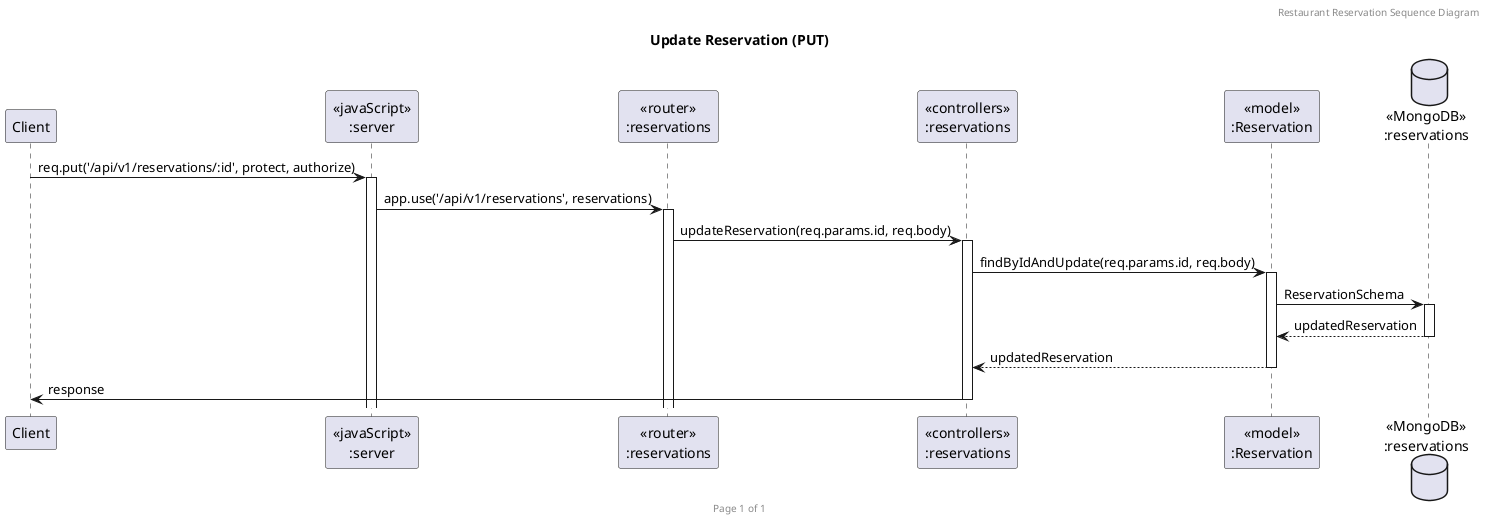 @startuml Update Reservation (PUT)

header Restaurant Reservation Sequence Diagram
footer Page %page% of %lastpage%
title "Update Reservation (PUT)"

participant "Client" as client
participant "<<javaScript>>\n:server" as server
participant "<<router>>\n:reservations" as routerReservations
participant "<<controllers>>\n:reservations" as controllersReservations
participant "<<model>>\n:Reservation" as modelReservation
database "<<MongoDB>>\n:reservations" as ReservationsDatabase

client->server ++: req.put('/api/v1/reservations/:id', protect, authorize)
server->routerReservations ++: app.use('/api/v1/reservations', reservations)
routerReservations -> controllersReservations ++: updateReservation(req.params.id, req.body)
controllersReservations->modelReservation ++: findByIdAndUpdate(req.params.id, req.body)
modelReservation -> ReservationsDatabase ++: ReservationSchema
ReservationsDatabase --> modelReservation --: updatedReservation
controllersReservations <-- modelReservation --: updatedReservation
controllersReservations->client --: response

@enduml
